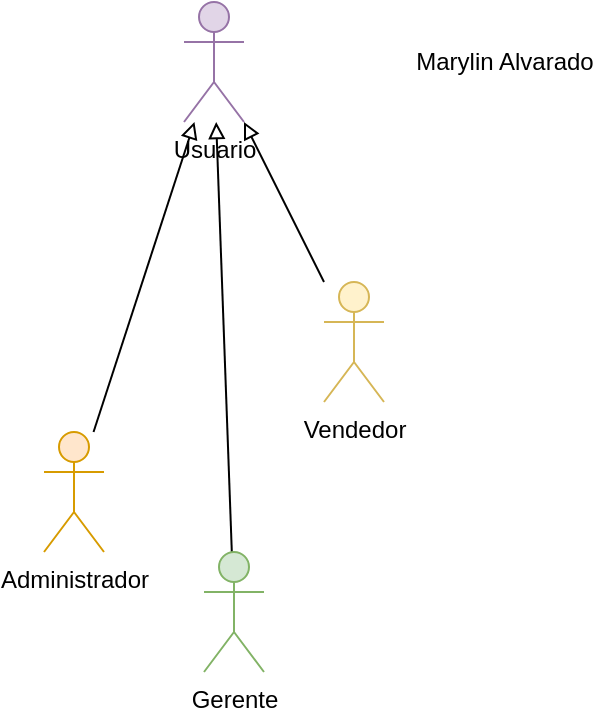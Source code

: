<mxfile version="20.3.0" type="device" pages="3"><diagram id="jGOGdzMEwadqBjxZkqxg" name="actores"><mxGraphModel dx="1422" dy="873" grid="1" gridSize="10" guides="1" tooltips="1" connect="1" arrows="1" fold="1" page="1" pageScale="1" pageWidth="827" pageHeight="1169" math="0" shadow="0"><root><mxCell id="0"/><mxCell id="1" parent="0"/><mxCell id="G_GWh1G52Net4gMFpbod-2" style="edgeStyle=none;rounded=0;orthogonalLoop=1;jettySize=auto;html=1;endArrow=block;endFill=0;" parent="1" source="WfBjGpwrqAGW5wMv48Jk-1" target="WfBjGpwrqAGW5wMv48Jk-40" edge="1"><mxGeometry relative="1" as="geometry"/></mxCell><mxCell id="WfBjGpwrqAGW5wMv48Jk-1" value="Vendedor" style="shape=umlActor;verticalLabelPosition=bottom;verticalAlign=top;html=1;fillColor=#fff2cc;strokeColor=#d6b656;" parent="1" vertex="1"><mxGeometry x="200" y="260" width="30" height="60" as="geometry"/></mxCell><mxCell id="G_GWh1G52Net4gMFpbod-1" style="rounded=0;orthogonalLoop=1;jettySize=auto;html=1;endArrow=block;endFill=0;" parent="1" source="WfBjGpwrqAGW5wMv48Jk-2" target="WfBjGpwrqAGW5wMv48Jk-40" edge="1"><mxGeometry relative="1" as="geometry"/></mxCell><mxCell id="WfBjGpwrqAGW5wMv48Jk-2" value="Administrador" style="shape=umlActor;verticalLabelPosition=bottom;verticalAlign=top;html=1;fillColor=#ffe6cc;strokeColor=#d79b00;" parent="1" vertex="1"><mxGeometry x="60" y="335" width="30" height="60" as="geometry"/></mxCell><mxCell id="G_GWh1G52Net4gMFpbod-3" style="edgeStyle=none;rounded=0;orthogonalLoop=1;jettySize=auto;html=1;endArrow=block;endFill=0;" parent="1" source="WfBjGpwrqAGW5wMv48Jk-37" target="WfBjGpwrqAGW5wMv48Jk-40" edge="1"><mxGeometry relative="1" as="geometry"/></mxCell><mxCell id="WfBjGpwrqAGW5wMv48Jk-37" value="Gerente" style="shape=umlActor;verticalLabelPosition=bottom;verticalAlign=top;html=1;fillColor=#d5e8d4;strokeColor=#82b366;" parent="1" vertex="1"><mxGeometry x="140" y="395" width="30" height="60" as="geometry"/></mxCell><mxCell id="WfBjGpwrqAGW5wMv48Jk-40" value="Usuario" style="shape=umlActor;verticalLabelPosition=bottom;verticalAlign=top;html=1;fillColor=#e1d5e7;strokeColor=#9673a6;" parent="1" vertex="1"><mxGeometry x="130" y="120" width="30" height="60" as="geometry"/></mxCell><mxCell id="pSHP-NPI2m5-lsRHAqQ3-1" value="Marylin Alvarado" style="text;html=1;align=center;verticalAlign=middle;resizable=0;points=[];autosize=1;strokeColor=none;fillColor=none;" vertex="1" parent="1"><mxGeometry x="235" y="135" width="110" height="30" as="geometry"/></mxCell></root></mxGraphModel></diagram><diagram name="casos de uso" id="g0UIPtDpDzs0mrUrPCF2"><mxGraphModel dx="898" dy="421" grid="1" gridSize="10" guides="1" tooltips="1" connect="1" arrows="1" fold="1" page="1" pageScale="1" pageWidth="827" pageHeight="1169" math="0" shadow="0"><root><mxCell id="Bd9y2y1WNdoc8hjlGXAV-0"/><mxCell id="Bd9y2y1WNdoc8hjlGXAV-1" parent="Bd9y2y1WNdoc8hjlGXAV-0"/><mxCell id="Bd9y2y1WNdoc8hjlGXAV-14" value="Autenticar usuario" style="ellipse;whiteSpace=wrap;html=1;" vertex="1" parent="Bd9y2y1WNdoc8hjlGXAV-1"><mxGeometry x="405" y="135" width="90" height="50" as="geometry"/></mxCell><mxCell id="Bd9y2y1WNdoc8hjlGXAV-15" value="&amp;lt;&amp;lt;CRUD&amp;gt;&amp;gt;&lt;br&gt;Gestionar productos" style="ellipse;whiteSpace=wrap;html=1;fillColor=#d5e8d4;strokeColor=#82b366;" vertex="1" parent="Bd9y2y1WNdoc8hjlGXAV-1"><mxGeometry x="550" y="140" width="110" height="60" as="geometry"/></mxCell><mxCell id="Bd9y2y1WNdoc8hjlGXAV-17" value="Registrar Compras" style="ellipse;whiteSpace=wrap;html=1;" vertex="1" parent="Bd9y2y1WNdoc8hjlGXAV-1"><mxGeometry x="440" y="210" width="100" height="50" as="geometry"/></mxCell><mxCell id="Bd9y2y1WNdoc8hjlGXAV-19" value="" style="shape=ellipse;container=1;horizontal=1;horizontalStack=0;resizeParent=1;resizeParentMax=0;resizeLast=0;html=1;dashed=0;collapsible=0;" vertex="1" parent="Bd9y2y1WNdoc8hjlGXAV-1"><mxGeometry x="360" y="270" width="160" height="50" as="geometry"/></mxCell><mxCell id="Bd9y2y1WNdoc8hjlGXAV-20" value="Administrar venta" style="html=1;strokeColor=none;fillColor=none;align=center;verticalAlign=middle;rotatable=0;" vertex="1" parent="Bd9y2y1WNdoc8hjlGXAV-19"><mxGeometry y="14" width="160" height="12.5" as="geometry"/></mxCell><mxCell id="Bd9y2y1WNdoc8hjlGXAV-25" value="Actualizar stock" style="ellipse;whiteSpace=wrap;html=1;fillColor=#f8cecc;strokeColor=#b85450;" vertex="1" parent="Bd9y2y1WNdoc8hjlGXAV-1"><mxGeometry x="630" y="230" width="100" height="50" as="geometry"/></mxCell><mxCell id="Bd9y2y1WNdoc8hjlGXAV-28" value="Generar factura" style="ellipse;whiteSpace=wrap;html=1;fillColor=#fff2cc;strokeColor=#d6b656;" vertex="1" parent="Bd9y2y1WNdoc8hjlGXAV-1"><mxGeometry x="630" y="295" width="100" height="50" as="geometry"/></mxCell><mxCell id="Bd9y2y1WNdoc8hjlGXAV-29" value="&amp;lt;&amp;lt;CRUD&amp;gt;&amp;gt;&lt;br&gt;Gestionar clientes" style="ellipse;whiteSpace=wrap;html=1;" vertex="1" parent="Bd9y2y1WNdoc8hjlGXAV-1"><mxGeometry x="380" y="345" width="110" height="50" as="geometry"/></mxCell><mxCell id="Bd9y2y1WNdoc8hjlGXAV-30" value="Generar Reportes" style="ellipse;whiteSpace=wrap;html=1;" vertex="1" parent="Bd9y2y1WNdoc8hjlGXAV-1"><mxGeometry x="380" y="400" width="110" height="50" as="geometry"/></mxCell><mxCell id="Bd9y2y1WNdoc8hjlGXAV-31" value="&amp;lt;&amp;lt;CRUD&amp;gt;&amp;gt;&lt;br&gt;Gestionar usuarios" style="ellipse;whiteSpace=wrap;html=1;" vertex="1" parent="Bd9y2y1WNdoc8hjlGXAV-1"><mxGeometry x="380" y="460" width="110" height="50" as="geometry"/></mxCell><mxCell id="ha_QhT-IHIAs7rk-fW6k-0" style="edgeStyle=none;rounded=0;orthogonalLoop=1;jettySize=auto;html=1;endArrow=block;endFill=0;" edge="1" parent="Bd9y2y1WNdoc8hjlGXAV-1" source="ha_QhT-IHIAs7rk-fW6k-1" target="ha_QhT-IHIAs7rk-fW6k-6"><mxGeometry relative="1" as="geometry"/></mxCell><mxCell id="ha_QhT-IHIAs7rk-fW6k-1" value="Vendedor" style="shape=umlActor;verticalLabelPosition=bottom;verticalAlign=top;html=1;" vertex="1" parent="Bd9y2y1WNdoc8hjlGXAV-1"><mxGeometry x="200" y="260" width="30" height="60" as="geometry"/></mxCell><mxCell id="ha_QhT-IHIAs7rk-fW6k-2" style="rounded=0;orthogonalLoop=1;jettySize=auto;html=1;endArrow=block;endFill=0;" edge="1" parent="Bd9y2y1WNdoc8hjlGXAV-1" source="ha_QhT-IHIAs7rk-fW6k-3" target="ha_QhT-IHIAs7rk-fW6k-6"><mxGeometry relative="1" as="geometry"/></mxCell><mxCell id="ha_QhT-IHIAs7rk-fW6k-3" value="Administrador" style="shape=umlActor;verticalLabelPosition=bottom;verticalAlign=top;html=1;" vertex="1" parent="Bd9y2y1WNdoc8hjlGXAV-1"><mxGeometry x="60" y="335" width="30" height="60" as="geometry"/></mxCell><mxCell id="ha_QhT-IHIAs7rk-fW6k-4" style="edgeStyle=none;rounded=0;orthogonalLoop=1;jettySize=auto;html=1;endArrow=block;endFill=0;" edge="1" parent="Bd9y2y1WNdoc8hjlGXAV-1" source="ha_QhT-IHIAs7rk-fW6k-5" target="ha_QhT-IHIAs7rk-fW6k-6"><mxGeometry relative="1" as="geometry"/></mxCell><mxCell id="ha_QhT-IHIAs7rk-fW6k-5" value="Gerente" style="shape=umlActor;verticalLabelPosition=bottom;verticalAlign=top;html=1;" vertex="1" parent="Bd9y2y1WNdoc8hjlGXAV-1"><mxGeometry x="140" y="395" width="30" height="60" as="geometry"/></mxCell><mxCell id="ha_QhT-IHIAs7rk-fW6k-6" value="Usuario" style="shape=umlActor;verticalLabelPosition=bottom;verticalAlign=top;html=1;" vertex="1" parent="Bd9y2y1WNdoc8hjlGXAV-1"><mxGeometry x="130" y="120" width="30" height="60" as="geometry"/></mxCell></root></mxGraphModel></diagram><diagram name="final" id="1k-Qg-0OaA9H8RnPq2z_"><mxGraphModel dx="898" dy="421" grid="1" gridSize="10" guides="1" tooltips="1" connect="1" arrows="1" fold="1" page="1" pageScale="1" pageWidth="827" pageHeight="1169" math="0" shadow="0"><root><mxCell id="KYuGjDHC9wEpzh8fBbd3-0"/><mxCell id="KYuGjDHC9wEpzh8fBbd3-1" parent="KYuGjDHC9wEpzh8fBbd3-0"/><mxCell id="KYuGjDHC9wEpzh8fBbd3-2" value="E-mart" style="shape=umlFrame;whiteSpace=wrap;html=1;" vertex="1" parent="KYuGjDHC9wEpzh8fBbd3-1"><mxGeometry x="340" y="120" width="400" height="410" as="geometry"/></mxCell><mxCell id="KYuGjDHC9wEpzh8fBbd3-3" style="edgeStyle=none;rounded=0;orthogonalLoop=1;jettySize=auto;html=1;entryX=0;entryY=0.5;entryDx=0;entryDy=0;endArrow=none;endFill=0;exitX=0.521;exitY=0.685;exitDx=0;exitDy=0;exitPerimeter=0;" edge="1" parent="KYuGjDHC9wEpzh8fBbd3-1" source="KYuGjDHC9wEpzh8fBbd3-35" target="KYuGjDHC9wEpzh8fBbd3-14"><mxGeometry relative="1" as="geometry"/></mxCell><mxCell id="KYuGjDHC9wEpzh8fBbd3-4" style="edgeStyle=none;rounded=0;orthogonalLoop=1;jettySize=auto;html=1;entryX=0;entryY=0.5;entryDx=0;entryDy=0;endArrow=none;endFill=0;" edge="1" parent="KYuGjDHC9wEpzh8fBbd3-1" source="KYuGjDHC9wEpzh8fBbd3-10" target="KYuGjDHC9wEpzh8fBbd3-15"><mxGeometry relative="1" as="geometry"/></mxCell><mxCell id="KYuGjDHC9wEpzh8fBbd3-5" style="edgeStyle=none;rounded=0;orthogonalLoop=1;jettySize=auto;html=1;entryX=0;entryY=0.5;entryDx=0;entryDy=0;endArrow=none;endFill=0;" edge="1" parent="KYuGjDHC9wEpzh8fBbd3-1" source="KYuGjDHC9wEpzh8fBbd3-10" target="KYuGjDHC9wEpzh8fBbd3-17"><mxGeometry relative="1" as="geometry"/></mxCell><mxCell id="KYuGjDHC9wEpzh8fBbd3-6" style="edgeStyle=none;rounded=0;orthogonalLoop=1;jettySize=auto;html=1;entryX=0;entryY=0.5;entryDx=0;entryDy=0;endArrow=none;endFill=0;" edge="1" parent="KYuGjDHC9wEpzh8fBbd3-1" source="KYuGjDHC9wEpzh8fBbd3-10" target="KYuGjDHC9wEpzh8fBbd3-20"><mxGeometry relative="1" as="geometry"/></mxCell><mxCell id="KYuGjDHC9wEpzh8fBbd3-7" style="edgeStyle=none;rounded=0;orthogonalLoop=1;jettySize=auto;html=1;entryX=0;entryY=0.5;entryDx=0;entryDy=0;endArrow=none;endFill=0;" edge="1" parent="KYuGjDHC9wEpzh8fBbd3-1" source="KYuGjDHC9wEpzh8fBbd3-10" target="KYuGjDHC9wEpzh8fBbd3-29"><mxGeometry relative="1" as="geometry"/></mxCell><mxCell id="KYuGjDHC9wEpzh8fBbd3-8" style="edgeStyle=none;rounded=0;orthogonalLoop=1;jettySize=auto;html=1;entryX=0;entryY=0;entryDx=0;entryDy=0;endArrow=none;endFill=0;" edge="1" parent="KYuGjDHC9wEpzh8fBbd3-1" source="KYuGjDHC9wEpzh8fBbd3-10" target="KYuGjDHC9wEpzh8fBbd3-30"><mxGeometry relative="1" as="geometry"/></mxCell><mxCell id="KYuGjDHC9wEpzh8fBbd3-9" style="edgeStyle=none;rounded=0;orthogonalLoop=1;jettySize=auto;html=1;entryX=0.836;entryY=0.891;entryDx=0;entryDy=0;entryPerimeter=0;endArrow=block;endFill=0;" edge="1" parent="KYuGjDHC9wEpzh8fBbd3-1" source="KYuGjDHC9wEpzh8fBbd3-10" target="KYuGjDHC9wEpzh8fBbd3-35"><mxGeometry relative="1" as="geometry"/></mxCell><mxCell id="KYuGjDHC9wEpzh8fBbd3-10" value="Vendedor" style="shape=umlActor;verticalLabelPosition=bottom;verticalAlign=top;html=1;" vertex="1" parent="KYuGjDHC9wEpzh8fBbd3-1"><mxGeometry x="200" y="260" width="30" height="60" as="geometry"/></mxCell><mxCell id="KYuGjDHC9wEpzh8fBbd3-11" style="edgeStyle=none;rounded=0;orthogonalLoop=1;jettySize=auto;html=1;entryX=0;entryY=0.5;entryDx=0;entryDy=0;endArrow=none;endFill=0;" edge="1" parent="KYuGjDHC9wEpzh8fBbd3-1" source="KYuGjDHC9wEpzh8fBbd3-13" target="KYuGjDHC9wEpzh8fBbd3-31"><mxGeometry relative="1" as="geometry"/></mxCell><mxCell id="KYuGjDHC9wEpzh8fBbd3-12" style="edgeStyle=orthogonalEdgeStyle;rounded=0;orthogonalLoop=1;jettySize=auto;html=1;endArrow=block;endFill=0;" edge="1" parent="KYuGjDHC9wEpzh8fBbd3-1" source="KYuGjDHC9wEpzh8fBbd3-13" target="KYuGjDHC9wEpzh8fBbd3-36"><mxGeometry relative="1" as="geometry"/></mxCell><mxCell id="KYuGjDHC9wEpzh8fBbd3-13" value="Administrador" style="shape=umlActor;verticalLabelPosition=bottom;verticalAlign=top;html=1;" vertex="1" parent="KYuGjDHC9wEpzh8fBbd3-1"><mxGeometry x="770" y="450" width="30" height="60" as="geometry"/></mxCell><mxCell id="KYuGjDHC9wEpzh8fBbd3-14" value="Autenticar usuario" style="ellipse;whiteSpace=wrap;html=1;" vertex="1" parent="KYuGjDHC9wEpzh8fBbd3-1"><mxGeometry x="405" y="135" width="90" height="50" as="geometry"/></mxCell><mxCell id="KYuGjDHC9wEpzh8fBbd3-15" value="&amp;lt;&amp;lt;CRUD&amp;gt;&amp;gt;&lt;br&gt;Gestionar productos" style="ellipse;whiteSpace=wrap;html=1;fillColor=#d5e8d4;strokeColor=#82b366;" vertex="1" parent="KYuGjDHC9wEpzh8fBbd3-1"><mxGeometry x="550" y="140" width="110" height="60" as="geometry"/></mxCell><mxCell id="KYuGjDHC9wEpzh8fBbd3-16" value="&amp;lt;&amp;lt;include&amp;gt;&amp;gt;" style="edgeStyle=none;rounded=0;orthogonalLoop=1;jettySize=auto;html=1;endArrow=open;endFill=0;exitX=1;exitY=0.5;exitDx=0;exitDy=0;dashed=1;" edge="1" parent="KYuGjDHC9wEpzh8fBbd3-1" source="KYuGjDHC9wEpzh8fBbd3-17" target="KYuGjDHC9wEpzh8fBbd3-25"><mxGeometry relative="1" as="geometry"/></mxCell><mxCell id="KYuGjDHC9wEpzh8fBbd3-17" value="Registrar Compras" style="ellipse;whiteSpace=wrap;html=1;" vertex="1" parent="KYuGjDHC9wEpzh8fBbd3-1"><mxGeometry x="440" y="210" width="100" height="50" as="geometry"/></mxCell><mxCell id="KYuGjDHC9wEpzh8fBbd3-18" style="rounded=0;orthogonalLoop=1;jettySize=auto;html=1;entryX=0;entryY=0.5;entryDx=0;entryDy=0;entryPerimeter=0;dashed=1;endArrow=none;endFill=0;" edge="1" parent="KYuGjDHC9wEpzh8fBbd3-1" source="KYuGjDHC9wEpzh8fBbd3-19" target="KYuGjDHC9wEpzh8fBbd3-24"><mxGeometry relative="1" as="geometry"/></mxCell><mxCell id="KYuGjDHC9wEpzh8fBbd3-19" value="" style="shape=ellipse;container=1;horizontal=1;horizontalStack=0;resizeParent=1;resizeParentMax=0;resizeLast=0;html=1;dashed=0;collapsible=0;" vertex="1" parent="KYuGjDHC9wEpzh8fBbd3-1"><mxGeometry x="360" y="270" width="160" height="70" as="geometry"/></mxCell><mxCell id="KYuGjDHC9wEpzh8fBbd3-20" value="Administrar venta" style="html=1;strokeColor=none;fillColor=none;align=center;verticalAlign=middle;rotatable=0;" vertex="1" parent="KYuGjDHC9wEpzh8fBbd3-19"><mxGeometry width="160" height="17.5" as="geometry"/></mxCell><mxCell id="KYuGjDHC9wEpzh8fBbd3-21" value="" style="line;strokeWidth=1;fillColor=none;rotatable=0;labelPosition=right;points=[];portConstraint=eastwest;dashed=0;resizeWidth=1;" vertex="1" parent="KYuGjDHC9wEpzh8fBbd3-19"><mxGeometry x="8" y="17.5" width="144" height="5.833" as="geometry"/></mxCell><mxCell id="KYuGjDHC9wEpzh8fBbd3-22" value="extension points" style="text;html=1;align=center;verticalAlign=middle;rotatable=0;" vertex="1" parent="KYuGjDHC9wEpzh8fBbd3-19"><mxGeometry y="23.333" width="160" height="17.5" as="geometry"/></mxCell><mxCell id="KYuGjDHC9wEpzh8fBbd3-23" value="Venta con factura" style="text;html=1;align=left;verticalAlign=middle;rotatable=0;spacingLeft=25;" vertex="1" parent="KYuGjDHC9wEpzh8fBbd3-19"><mxGeometry y="40.833" width="160" height="17.5" as="geometry"/></mxCell><mxCell id="KYuGjDHC9wEpzh8fBbd3-24" value="Lista de venta&lt;br&gt;Registrar venta&lt;br&gt;Anular venta" style="shape=note2;boundedLbl=1;whiteSpace=wrap;html=1;size=25;verticalAlign=top;align=center;" vertex="1" parent="KYuGjDHC9wEpzh8fBbd3-1"><mxGeometry x="190.0" y="30" width="120" height="80" as="geometry"/></mxCell><mxCell id="KYuGjDHC9wEpzh8fBbd3-25" value="[*]Actualizar stock" style="ellipse;whiteSpace=wrap;html=1;fillColor=#f8cecc;strokeColor=#b85450;" vertex="1" parent="KYuGjDHC9wEpzh8fBbd3-1"><mxGeometry x="630" y="230" width="100" height="50" as="geometry"/></mxCell><mxCell id="KYuGjDHC9wEpzh8fBbd3-26" value="&amp;lt;&amp;lt;include&amp;gt;&amp;gt;" style="edgeStyle=none;rounded=0;orthogonalLoop=1;jettySize=auto;html=1;endArrow=open;endFill=0;exitX=1;exitY=0.5;exitDx=0;exitDy=0;dashed=1;entryX=0;entryY=0.5;entryDx=0;entryDy=0;" edge="1" parent="KYuGjDHC9wEpzh8fBbd3-1" source="KYuGjDHC9wEpzh8fBbd3-20" target="KYuGjDHC9wEpzh8fBbd3-25"><mxGeometry relative="1" as="geometry"><mxPoint x="505" y="245" as="sourcePoint"/><mxPoint x="628.394" y="320.628" as="targetPoint"/></mxGeometry></mxCell><mxCell id="KYuGjDHC9wEpzh8fBbd3-27" value="&amp;lt;&amp;lt;extends&amp;gt;&amp;gt;" style="edgeStyle=none;rounded=0;orthogonalLoop=1;jettySize=auto;html=1;entryX=1;entryY=0;entryDx=0;entryDy=0;dashed=1;endArrow=open;endFill=0;" edge="1" parent="KYuGjDHC9wEpzh8fBbd3-1" source="KYuGjDHC9wEpzh8fBbd3-28" target="KYuGjDHC9wEpzh8fBbd3-23"><mxGeometry relative="1" as="geometry"/></mxCell><mxCell id="KYuGjDHC9wEpzh8fBbd3-28" value="Generar factura" style="ellipse;whiteSpace=wrap;html=1;fillColor=#fff2cc;strokeColor=#d6b656;" vertex="1" parent="KYuGjDHC9wEpzh8fBbd3-1"><mxGeometry x="630" y="295" width="100" height="50" as="geometry"/></mxCell><mxCell id="KYuGjDHC9wEpzh8fBbd3-29" value="&amp;lt;&amp;lt;CRUD&amp;gt;&amp;gt;&lt;br&gt;Gestionar clientes" style="ellipse;whiteSpace=wrap;html=1;" vertex="1" parent="KYuGjDHC9wEpzh8fBbd3-1"><mxGeometry x="380" y="345" width="110" height="50" as="geometry"/></mxCell><mxCell id="KYuGjDHC9wEpzh8fBbd3-30" value="Generar Reportes" style="ellipse;whiteSpace=wrap;html=1;" vertex="1" parent="KYuGjDHC9wEpzh8fBbd3-1"><mxGeometry x="380" y="400" width="110" height="50" as="geometry"/></mxCell><mxCell id="KYuGjDHC9wEpzh8fBbd3-31" value="&amp;lt;&amp;lt;CRUD&amp;gt;&amp;gt;&lt;br&gt;Gestionar usuarios" style="ellipse;whiteSpace=wrap;html=1;" vertex="1" parent="KYuGjDHC9wEpzh8fBbd3-1"><mxGeometry x="380" y="460" width="110" height="50" as="geometry"/></mxCell><mxCell id="KYuGjDHC9wEpzh8fBbd3-32" style="edgeStyle=none;rounded=0;orthogonalLoop=1;jettySize=auto;html=1;entryX=0;entryY=0.5;entryDx=0;entryDy=0;endArrow=none;endFill=0;" edge="1" parent="KYuGjDHC9wEpzh8fBbd3-1" source="KYuGjDHC9wEpzh8fBbd3-34" target="KYuGjDHC9wEpzh8fBbd3-30"><mxGeometry relative="1" as="geometry"/></mxCell><mxCell id="KYuGjDHC9wEpzh8fBbd3-33" style="edgeStyle=none;rounded=0;orthogonalLoop=1;jettySize=auto;html=1;endArrow=block;endFill=0;entryX=0.667;entryY=0.833;entryDx=0;entryDy=0;entryPerimeter=0;" edge="1" parent="KYuGjDHC9wEpzh8fBbd3-1" source="KYuGjDHC9wEpzh8fBbd3-34" target="KYuGjDHC9wEpzh8fBbd3-35"><mxGeometry relative="1" as="geometry"><mxPoint x="150" y="210" as="targetPoint"/></mxGeometry></mxCell><mxCell id="KYuGjDHC9wEpzh8fBbd3-34" value="Gerente" style="shape=umlActor;verticalLabelPosition=bottom;verticalAlign=top;html=1;" vertex="1" parent="KYuGjDHC9wEpzh8fBbd3-1"><mxGeometry x="140" y="395" width="30" height="60" as="geometry"/></mxCell><mxCell id="KYuGjDHC9wEpzh8fBbd3-35" value="Usuario" style="shape=umlActor;verticalLabelPosition=bottom;verticalAlign=top;html=1;" vertex="1" parent="KYuGjDHC9wEpzh8fBbd3-1"><mxGeometry x="130" y="120" width="30" height="60" as="geometry"/></mxCell><mxCell id="KYuGjDHC9wEpzh8fBbd3-36" value="Usuario" style="shape=umlActor;verticalLabelPosition=bottom;verticalAlign=top;html=1;" vertex="1" parent="KYuGjDHC9wEpzh8fBbd3-1"><mxGeometry x="770" y="280" width="30" height="60" as="geometry"/></mxCell></root></mxGraphModel></diagram></mxfile>